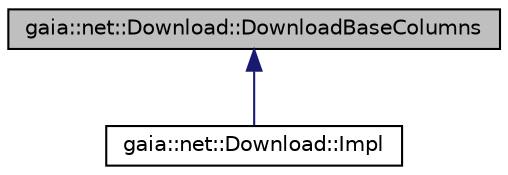 digraph G
{
  edge [fontname="Helvetica",fontsize="10",labelfontname="Helvetica",labelfontsize="10"];
  node [fontname="Helvetica",fontsize="10",shape=record];
  Node1 [label="gaia::net::Download::DownloadBaseColumns",height=0.2,width=0.4,color="black", fillcolor="grey75", style="filled" fontcolor="black"];
  Node1 -> Node2 [dir=back,color="midnightblue",fontsize="10",style="solid",fontname="Helvetica"];
  Node2 [label="gaia::net::Download::Impl",height=0.2,width=0.4,color="black", fillcolor="white", style="filled",URL="$db/d2b/classgaia_1_1net_1_1_download_1_1_impl.html",tooltip="Implementation details."];
}
